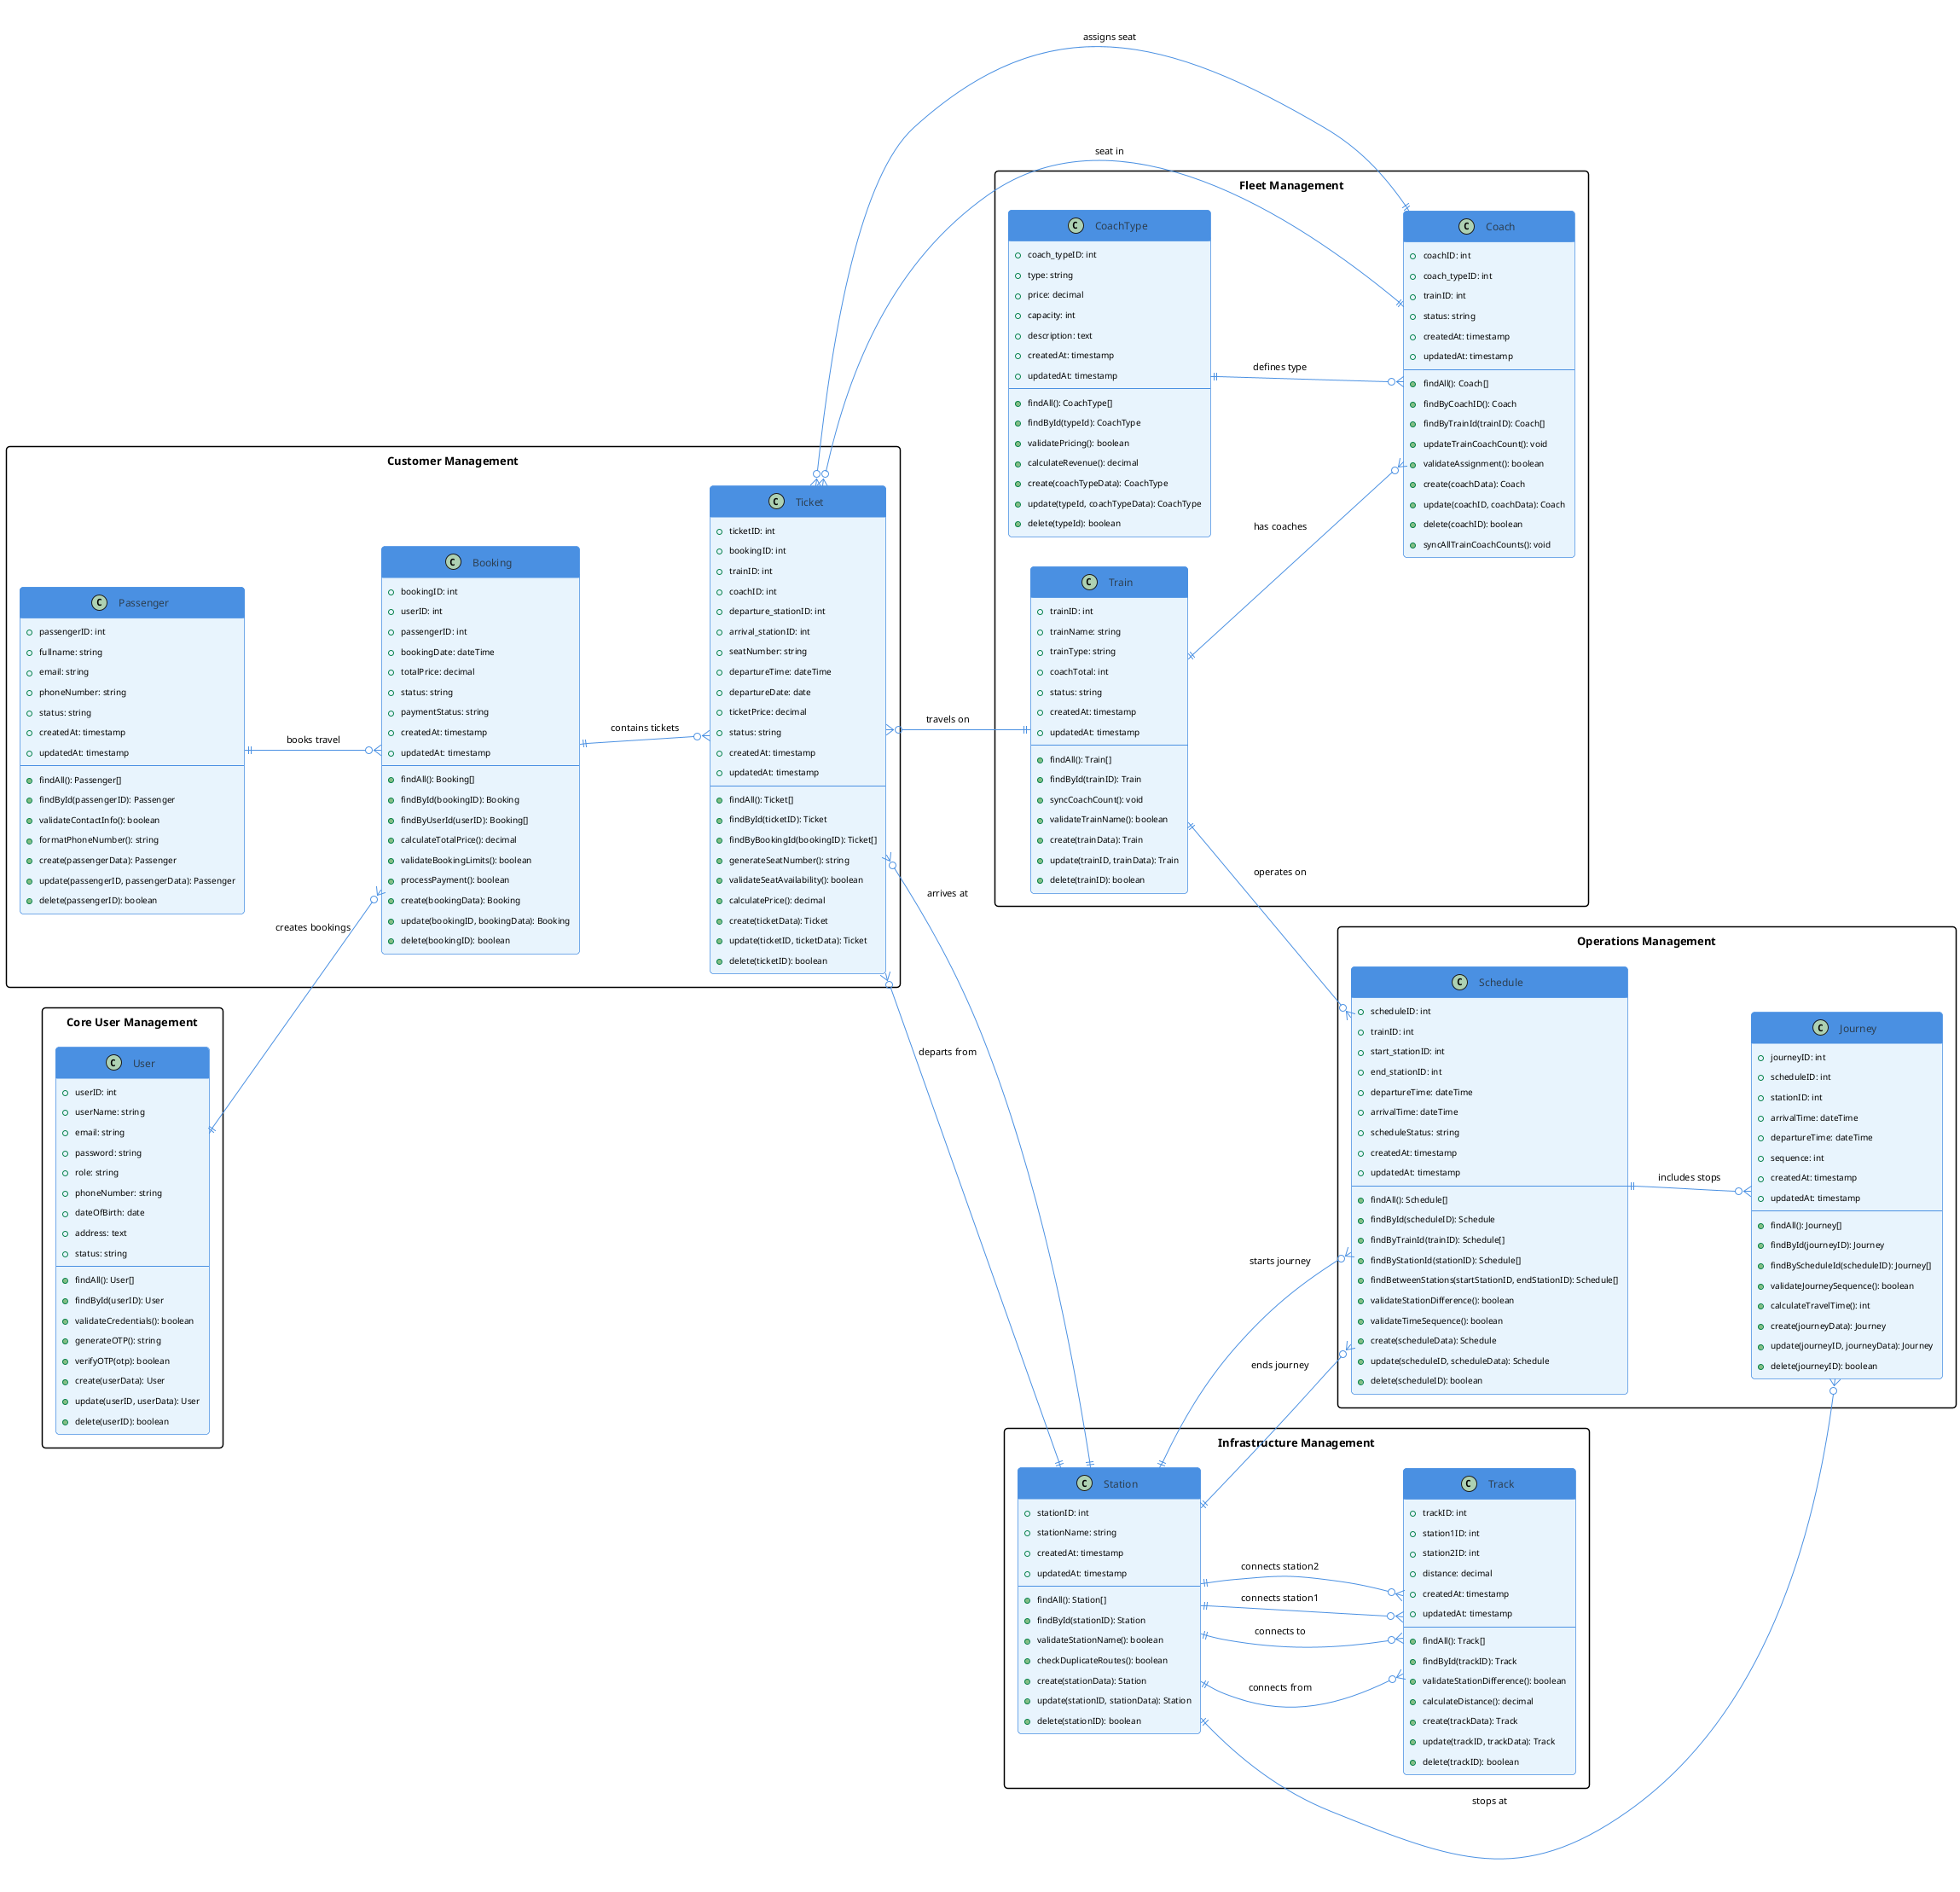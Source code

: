 @startuml Railway Management System
left to right direction

' Enhanced styling for better readability
skinparam class {
  BackgroundColor #E8F4FD
  BorderColor #4A90E2
  ArrowColor #4A90E2
  FontColor #2C3E50
  HeaderBackgroundColor #4A90E2
  HeaderFontColor #FFFFFF
}

skinparam note {
  BackgroundColor #FFF3CD
  BorderColor #856404
  FontColor #856404
}

skinparam packageStyle rectangle
skinparam padding 5
skinparam roundCorner 8
skinparam defaultFontName Signika
skinparam defaultFontSize 11
skinparam classAttributeFontSize 10
skinparam classFontSize 12
skinparam packageFontSize 13

package "Core User Management" {
  class User {
    + userID: int
    + userName: string
    + email: string
    + password: string
    + role: string
    + phoneNumber: string
    + dateOfBirth: date
    + address: text
    + status: string
    --
    + findAll(): User[]
    + findById(userID): User
    + validateCredentials(): boolean
    + generateOTP(): string
    + verifyOTP(otp): boolean
    + create(userData): User
    + update(userID, userData): User
    + delete(userID): boolean
  }
}

package "Infrastructure Management" {
  class Station {
    + stationID: int
    + stationName: string
    + createdAt: timestamp
    + updatedAt: timestamp
    --
    + findAll(): Station[]
    + findById(stationID): Station
    + validateStationName(): boolean
    + checkDuplicateRoutes(): boolean
    + create(stationData): Station
    + update(stationID, stationData): Station
    + delete(stationID): boolean
  }

  class Track {
    + trackID: int
    + station1ID: int
    + station2ID: int
    + distance: decimal
    + createdAt: timestamp
    + updatedAt: timestamp
    --
    + findAll(): Track[]
    + findById(trackID): Track
    + validateStationDifference(): boolean
    + calculateDistance(): decimal
    + create(trackData): Track
    + update(trackID, trackData): Track
    + delete(trackID): boolean
  }
}

package "Fleet Management" {
  class Train {
    + trainID: int
    + trainName: string
    + trainType: string
    + coachTotal: int
    + status: string
    + createdAt: timestamp
    + updatedAt: timestamp
    --
    + findAll(): Train[]
    + findById(trainID): Train
    + syncCoachCount(): void
    + validateTrainName(): boolean
    + create(trainData): Train
    + update(trainID, trainData): Train
    + delete(trainID): boolean
  }

  class CoachType {
    + coach_typeID: int
    + type: string
    + price: decimal
    + capacity: int
    + description: text
    + createdAt: timestamp
    + updatedAt: timestamp
    --
    + findAll(): CoachType[]
    + findById(typeId): CoachType
    + validatePricing(): boolean
    + calculateRevenue(): decimal
    + create(coachTypeData): CoachType
    + update(typeId, coachTypeData): CoachType
    + delete(typeId): boolean
  }

  class Coach {
    + coachID: int
    + coach_typeID: int
    + trainID: int
    + status: string
    + createdAt: timestamp
    + updatedAt: timestamp
    --
    + findAll(): Coach[]
    + findByCoachID(): Coach
    + findByTrainId(trainID): Coach[]
    + updateTrainCoachCount(): void
    + validateAssignment(): boolean
    + create(coachData): Coach
    + update(coachID, coachData): Coach
    + delete(coachID): boolean
    + syncAllTrainCoachCounts(): void
  }
}

package "Customer Management" {
  class Passenger {
    + passengerID: int
    + fullname: string
    + email: string
    + phoneNumber: string
    + status: string
    + createdAt: timestamp
    + updatedAt: timestamp
    --
    + findAll(): Passenger[]
    + findById(passengerID): Passenger
    + validateContactInfo(): boolean
    + formatPhoneNumber(): string
    + create(passengerData): Passenger
    + update(passengerID, passengerData): Passenger
    + delete(passengerID): boolean
  }

  class Booking {
    + bookingID: int
    + userID: int
    + passengerID: int
    + bookingDate: dateTime
    + totalPrice: decimal
    + status: string
    + paymentStatus: string
    + createdAt: timestamp
    + updatedAt: timestamp
    --
    + findAll(): Booking[]
    + findById(bookingID): Booking
    + findByUserId(userID): Booking[]
    + calculateTotalPrice(): decimal
    + validateBookingLimits(): boolean
    + processPayment(): boolean
    + create(bookingData): Booking
    + update(bookingID, bookingData): Booking
    + delete(bookingID): boolean
  }

  class Ticket {
    + ticketID: int
    + bookingID: int
    + trainID: int
    + coachID: int
    + departure_stationID: int
    + arrival_stationID: int
    + seatNumber: string
    + departureTime: dateTime
    + departureDate: date
    + ticketPrice: decimal
    + status: string
    + createdAt: timestamp
    + updatedAt: timestamp
    --
    + findAll(): Ticket[]
    + findById(ticketID): Ticket
    + findByBookingId(bookingID): Ticket[]
    + generateSeatNumber(): string
    + validateSeatAvailability(): boolean
    + calculatePrice(): decimal
    + create(ticketData): Ticket
    + update(ticketID, ticketData): Ticket
    + delete(ticketID): boolean
  }
}

package "Operations Management" {
  class Schedule {
    + scheduleID: int
    + trainID: int
    + start_stationID: int
    + end_stationID: int
    + departureTime: dateTime
    + arrivalTime: dateTime
    + scheduleStatus: string
    + createdAt: timestamp
    + updatedAt: timestamp
    --
    + findAll(): Schedule[]
    + findById(scheduleID): Schedule
    + findByTrainId(trainID): Schedule[]
    + findByStationId(stationID): Schedule[]
    + findBetweenStations(startStationID, endStationID): Schedule[]
    + validateStationDifference(): boolean
    + validateTimeSequence(): boolean
    + create(scheduleData): Schedule
    + update(scheduleID, scheduleData): Schedule
    + delete(scheduleID): boolean
  }

  class Journey {
    + journeyID: int
    + scheduleID: int
    + stationID: int
    + arrivalTime: dateTime
    + departureTime: dateTime
    + sequence: int
    + createdAt: timestamp
    + updatedAt: timestamp
    --
    + findAll(): Journey[]
    + findById(journeyID): Journey
    + findByScheduleId(scheduleID): Journey[]
    + validateJourneySequence(): boolean
    + calculateTravelTime(): int
    + create(journeyData): Journey
    + update(journeyID, journeyData): Journey
    + delete(journeyID): boolean
  }
}

' Enhanced Relationships with better labels
User ||--o{ Booking : "creates bookings"
Passenger ||--o{ Booking : "books travel"
Booking ||--o{ Ticket : "contains tickets"

Train ||--o{ Coach : "has coaches"
CoachType ||--o{ Coach : "defines type"
Coach ||--o{ Ticket : "assigns seat"

Station ||--o{ Track : "connects from"
Station ||--o{ Track : "connects to"
Station ||--o{ Schedule : "starts journey"
Station ||--o{ Schedule : "ends journey"
Station ||--o{ Journey : "stops at"

Train ||--o{ Schedule : "operates on"
Schedule ||--o{ Journey : "includes stops"

Ticket }o--|| Train : "travels on"
Ticket }o--|| Coach : "seat in"
Ticket }o--|| Station : "departs from"
Ticket }o--|| Station : "arrives at"

Track }o--|| Station : "connects station1"
Track }o--|| Station : "connects station2"

@enduml
